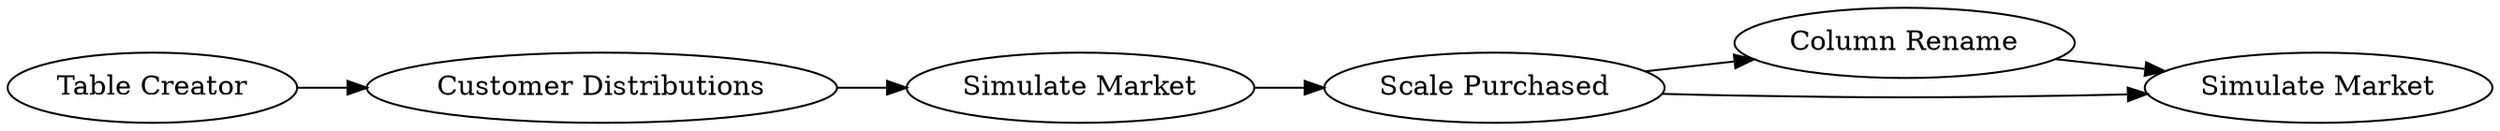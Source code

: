 digraph {
	6 -> 5
	4 -> 5
	3 -> 4
	1 -> 2
	2 -> 3
	4 -> 6
	5 [label="Simulate Market"]
	1 [label="Table Creator"]
	4 [label="Scale Purchased"]
	6 [label="Column Rename"]
	3 [label="Simulate Market"]
	2 [label="Customer Distributions"]
	rankdir=LR
}

